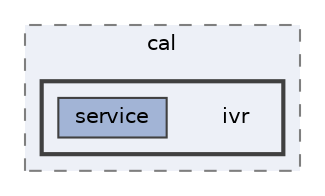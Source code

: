 digraph "repository/creditlimit/src/test/java/com/sterlite/cal/ivr"
{
 // LATEX_PDF_SIZE
  bgcolor="transparent";
  edge [fontname=Helvetica,fontsize=10,labelfontname=Helvetica,labelfontsize=10];
  node [fontname=Helvetica,fontsize=10,shape=box,height=0.2,width=0.4];
  compound=true
  subgraph clusterdir_202543cbbc1800d753bea9f50895ec05 {
    graph [ bgcolor="#edf0f7", pencolor="grey50", label="cal", fontname=Helvetica,fontsize=10 style="filled,dashed", URL="dir_202543cbbc1800d753bea9f50895ec05.html",tooltip=""]
  subgraph clusterdir_67e51b34d947d3a8a2aeb27f0c58bc4b {
    graph [ bgcolor="#edf0f7", pencolor="grey25", label="", fontname=Helvetica,fontsize=10 style="filled,bold", URL="dir_67e51b34d947d3a8a2aeb27f0c58bc4b.html",tooltip=""]
    dir_67e51b34d947d3a8a2aeb27f0c58bc4b [shape=plaintext, label="ivr"];
  dir_4925c58e9472de73ac06420f0c6c8c13 [label="service", fillcolor="#a2b4d6", color="grey25", style="filled", URL="dir_4925c58e9472de73ac06420f0c6c8c13.html",tooltip=""];
  }
  }
}
